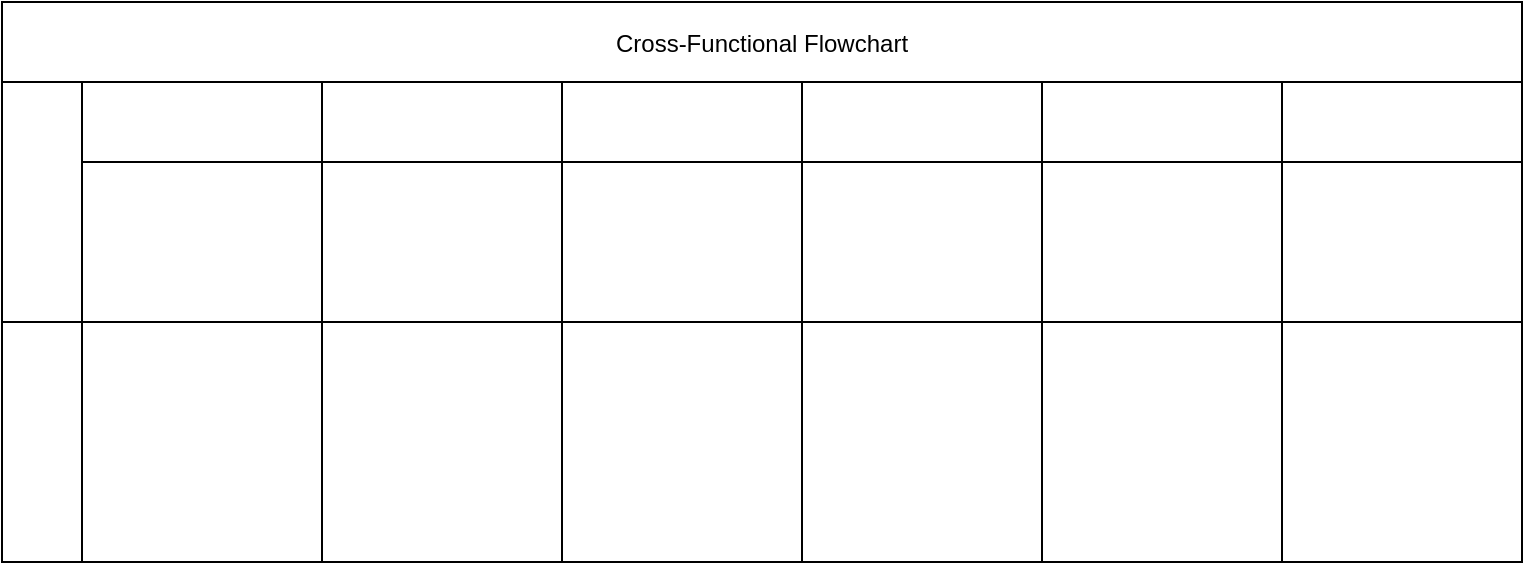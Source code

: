 <mxfile version="27.2.0">
  <diagram id="kgpKYQtTHZ0yAKxKKP6v" name="Page-1">
    <mxGraphModel dx="1362" dy="314" grid="1" gridSize="10" guides="1" tooltips="1" connect="1" arrows="1" fold="1" page="1" pageScale="1" pageWidth="850" pageHeight="1100" math="0" shadow="0">
      <root>
        <mxCell id="0" />
        <mxCell id="1" parent="0" />
        <mxCell id="XXt-AhLLNQmRESzJpCHy-72" value="Cross-Functional Flowchart" style="shape=table;childLayout=tableLayout;startSize=40;collapsible=0;recursiveResize=0;expand=0;" vertex="1" parent="1">
          <mxGeometry x="-10" y="100" width="760" height="280" as="geometry" />
        </mxCell>
        <mxCell id="XXt-AhLLNQmRESzJpCHy-73" value="" style="shape=tableRow;horizontal=0;swimlaneHead=0;swimlaneBody=0;top=0;left=0;strokeColor=inherit;bottom=0;right=0;dropTarget=0;fontStyle=0;fillColor=none;points=[[0,0.5],[1,0.5]];portConstraint=eastwest;startSize=40;collapsible=0;recursiveResize=0;expand=0;" vertex="1" parent="XXt-AhLLNQmRESzJpCHy-72">
          <mxGeometry y="40" width="760" height="120" as="geometry" />
        </mxCell>
        <mxCell id="XXt-AhLLNQmRESzJpCHy-74" value="" style="swimlane;swimlaneHead=0;swimlaneBody=0;fontStyle=0;strokeColor=inherit;connectable=0;fillColor=none;startSize=40;collapsible=0;recursiveResize=0;expand=0;" vertex="1" parent="XXt-AhLLNQmRESzJpCHy-73">
          <mxGeometry x="40" width="120" height="120" as="geometry">
            <mxRectangle width="120" height="120" as="alternateBounds" />
          </mxGeometry>
        </mxCell>
        <mxCell id="XXt-AhLLNQmRESzJpCHy-75" value="" style="swimlane;swimlaneHead=0;swimlaneBody=0;fontStyle=0;strokeColor=inherit;connectable=0;fillColor=none;startSize=40;collapsible=0;recursiveResize=0;expand=0;" vertex="1" parent="XXt-AhLLNQmRESzJpCHy-73">
          <mxGeometry x="160" width="120" height="120" as="geometry">
            <mxRectangle width="120" height="120" as="alternateBounds" />
          </mxGeometry>
        </mxCell>
        <mxCell id="XXt-AhLLNQmRESzJpCHy-76" value="" style="swimlane;swimlaneHead=0;swimlaneBody=0;fontStyle=0;strokeColor=inherit;connectable=0;fillColor=none;startSize=40;collapsible=0;recursiveResize=0;expand=0;" vertex="1" parent="XXt-AhLLNQmRESzJpCHy-73">
          <mxGeometry x="280" width="120" height="120" as="geometry">
            <mxRectangle width="120" height="120" as="alternateBounds" />
          </mxGeometry>
        </mxCell>
        <mxCell id="XXt-AhLLNQmRESzJpCHy-77" value="" style="swimlane;swimlaneHead=0;swimlaneBody=0;fontStyle=0;strokeColor=inherit;connectable=0;fillColor=none;startSize=40;collapsible=0;recursiveResize=0;expand=0;" vertex="1" parent="XXt-AhLLNQmRESzJpCHy-73">
          <mxGeometry x="400" width="120" height="120" as="geometry">
            <mxRectangle width="120" height="120" as="alternateBounds" />
          </mxGeometry>
        </mxCell>
        <mxCell id="XXt-AhLLNQmRESzJpCHy-78" value="" style="swimlane;swimlaneHead=0;swimlaneBody=0;fontStyle=0;strokeColor=inherit;connectable=0;fillColor=none;startSize=40;collapsible=0;recursiveResize=0;expand=0;" vertex="1" parent="XXt-AhLLNQmRESzJpCHy-73">
          <mxGeometry x="520" width="120" height="120" as="geometry">
            <mxRectangle width="120" height="120" as="alternateBounds" />
          </mxGeometry>
        </mxCell>
        <mxCell id="XXt-AhLLNQmRESzJpCHy-79" value="" style="swimlane;swimlaneHead=0;swimlaneBody=0;fontStyle=0;strokeColor=inherit;connectable=0;fillColor=none;startSize=40;collapsible=0;recursiveResize=0;expand=0;" vertex="1" parent="XXt-AhLLNQmRESzJpCHy-73">
          <mxGeometry x="640" width="120" height="120" as="geometry">
            <mxRectangle width="120" height="120" as="alternateBounds" />
          </mxGeometry>
        </mxCell>
        <mxCell id="XXt-AhLLNQmRESzJpCHy-80" value="" style="shape=tableRow;horizontal=0;swimlaneHead=0;swimlaneBody=0;top=0;left=0;strokeColor=inherit;bottom=0;right=0;dropTarget=0;fontStyle=0;fillColor=none;points=[[0,0.5],[1,0.5]];portConstraint=eastwest;startSize=40;collapsible=0;recursiveResize=0;expand=0;" vertex="1" parent="XXt-AhLLNQmRESzJpCHy-72">
          <mxGeometry y="160" width="760" height="120" as="geometry" />
        </mxCell>
        <mxCell id="XXt-AhLLNQmRESzJpCHy-81" value="" style="swimlane;swimlaneHead=0;swimlaneBody=0;fontStyle=0;connectable=0;strokeColor=inherit;fillColor=none;startSize=0;collapsible=0;recursiveResize=0;expand=0;" vertex="1" parent="XXt-AhLLNQmRESzJpCHy-80">
          <mxGeometry x="40" width="120" height="120" as="geometry">
            <mxRectangle width="120" height="120" as="alternateBounds" />
          </mxGeometry>
        </mxCell>
        <mxCell id="XXt-AhLLNQmRESzJpCHy-82" value="" style="swimlane;swimlaneHead=0;swimlaneBody=0;fontStyle=0;connectable=0;strokeColor=inherit;fillColor=none;startSize=0;collapsible=0;recursiveResize=0;expand=0;" vertex="1" parent="XXt-AhLLNQmRESzJpCHy-80">
          <mxGeometry x="160" width="120" height="120" as="geometry">
            <mxRectangle width="120" height="120" as="alternateBounds" />
          </mxGeometry>
        </mxCell>
        <mxCell id="XXt-AhLLNQmRESzJpCHy-83" value="" style="swimlane;swimlaneHead=0;swimlaneBody=0;fontStyle=0;connectable=0;strokeColor=inherit;fillColor=none;startSize=0;collapsible=0;recursiveResize=0;expand=0;" vertex="1" parent="XXt-AhLLNQmRESzJpCHy-80">
          <mxGeometry x="280" width="120" height="120" as="geometry">
            <mxRectangle width="120" height="120" as="alternateBounds" />
          </mxGeometry>
        </mxCell>
        <mxCell id="XXt-AhLLNQmRESzJpCHy-84" value="" style="swimlane;swimlaneHead=0;swimlaneBody=0;fontStyle=0;connectable=0;strokeColor=inherit;fillColor=none;startSize=0;collapsible=0;recursiveResize=0;expand=0;" vertex="1" parent="XXt-AhLLNQmRESzJpCHy-80">
          <mxGeometry x="400" width="120" height="120" as="geometry">
            <mxRectangle width="120" height="120" as="alternateBounds" />
          </mxGeometry>
        </mxCell>
        <mxCell id="XXt-AhLLNQmRESzJpCHy-85" value="" style="swimlane;swimlaneHead=0;swimlaneBody=0;fontStyle=0;connectable=0;strokeColor=inherit;fillColor=none;startSize=0;collapsible=0;recursiveResize=0;expand=0;" vertex="1" parent="XXt-AhLLNQmRESzJpCHy-80">
          <mxGeometry x="520" width="120" height="120" as="geometry">
            <mxRectangle width="120" height="120" as="alternateBounds" />
          </mxGeometry>
        </mxCell>
        <mxCell id="XXt-AhLLNQmRESzJpCHy-86" value="" style="swimlane;swimlaneHead=0;swimlaneBody=0;fontStyle=0;connectable=0;strokeColor=inherit;fillColor=none;startSize=0;collapsible=0;recursiveResize=0;expand=0;" vertex="1" parent="XXt-AhLLNQmRESzJpCHy-80">
          <mxGeometry x="640" width="120" height="120" as="geometry">
            <mxRectangle width="120" height="120" as="alternateBounds" />
          </mxGeometry>
        </mxCell>
      </root>
    </mxGraphModel>
  </diagram>
</mxfile>
